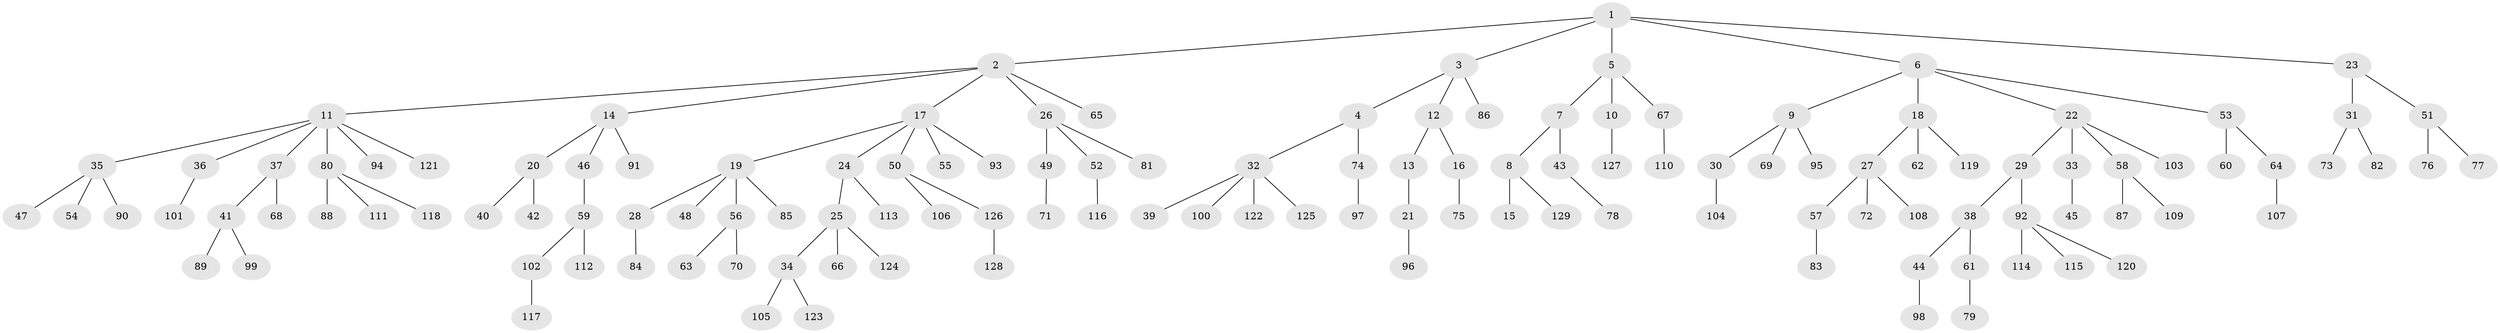 // Generated by graph-tools (version 1.1) at 2025/11/02/27/25 16:11:27]
// undirected, 129 vertices, 128 edges
graph export_dot {
graph [start="1"]
  node [color=gray90,style=filled];
  1;
  2;
  3;
  4;
  5;
  6;
  7;
  8;
  9;
  10;
  11;
  12;
  13;
  14;
  15;
  16;
  17;
  18;
  19;
  20;
  21;
  22;
  23;
  24;
  25;
  26;
  27;
  28;
  29;
  30;
  31;
  32;
  33;
  34;
  35;
  36;
  37;
  38;
  39;
  40;
  41;
  42;
  43;
  44;
  45;
  46;
  47;
  48;
  49;
  50;
  51;
  52;
  53;
  54;
  55;
  56;
  57;
  58;
  59;
  60;
  61;
  62;
  63;
  64;
  65;
  66;
  67;
  68;
  69;
  70;
  71;
  72;
  73;
  74;
  75;
  76;
  77;
  78;
  79;
  80;
  81;
  82;
  83;
  84;
  85;
  86;
  87;
  88;
  89;
  90;
  91;
  92;
  93;
  94;
  95;
  96;
  97;
  98;
  99;
  100;
  101;
  102;
  103;
  104;
  105;
  106;
  107;
  108;
  109;
  110;
  111;
  112;
  113;
  114;
  115;
  116;
  117;
  118;
  119;
  120;
  121;
  122;
  123;
  124;
  125;
  126;
  127;
  128;
  129;
  1 -- 2;
  1 -- 3;
  1 -- 5;
  1 -- 6;
  1 -- 23;
  2 -- 11;
  2 -- 14;
  2 -- 17;
  2 -- 26;
  2 -- 65;
  3 -- 4;
  3 -- 12;
  3 -- 86;
  4 -- 32;
  4 -- 74;
  5 -- 7;
  5 -- 10;
  5 -- 67;
  6 -- 9;
  6 -- 18;
  6 -- 22;
  6 -- 53;
  7 -- 8;
  7 -- 43;
  8 -- 15;
  8 -- 129;
  9 -- 30;
  9 -- 69;
  9 -- 95;
  10 -- 127;
  11 -- 35;
  11 -- 36;
  11 -- 37;
  11 -- 80;
  11 -- 94;
  11 -- 121;
  12 -- 13;
  12 -- 16;
  13 -- 21;
  14 -- 20;
  14 -- 46;
  14 -- 91;
  16 -- 75;
  17 -- 19;
  17 -- 24;
  17 -- 50;
  17 -- 55;
  17 -- 93;
  18 -- 27;
  18 -- 62;
  18 -- 119;
  19 -- 28;
  19 -- 48;
  19 -- 56;
  19 -- 85;
  20 -- 40;
  20 -- 42;
  21 -- 96;
  22 -- 29;
  22 -- 33;
  22 -- 58;
  22 -- 103;
  23 -- 31;
  23 -- 51;
  24 -- 25;
  24 -- 113;
  25 -- 34;
  25 -- 66;
  25 -- 124;
  26 -- 49;
  26 -- 52;
  26 -- 81;
  27 -- 57;
  27 -- 72;
  27 -- 108;
  28 -- 84;
  29 -- 38;
  29 -- 92;
  30 -- 104;
  31 -- 73;
  31 -- 82;
  32 -- 39;
  32 -- 100;
  32 -- 122;
  32 -- 125;
  33 -- 45;
  34 -- 105;
  34 -- 123;
  35 -- 47;
  35 -- 54;
  35 -- 90;
  36 -- 101;
  37 -- 41;
  37 -- 68;
  38 -- 44;
  38 -- 61;
  41 -- 89;
  41 -- 99;
  43 -- 78;
  44 -- 98;
  46 -- 59;
  49 -- 71;
  50 -- 106;
  50 -- 126;
  51 -- 76;
  51 -- 77;
  52 -- 116;
  53 -- 60;
  53 -- 64;
  56 -- 63;
  56 -- 70;
  57 -- 83;
  58 -- 87;
  58 -- 109;
  59 -- 102;
  59 -- 112;
  61 -- 79;
  64 -- 107;
  67 -- 110;
  74 -- 97;
  80 -- 88;
  80 -- 111;
  80 -- 118;
  92 -- 114;
  92 -- 115;
  92 -- 120;
  102 -- 117;
  126 -- 128;
}
